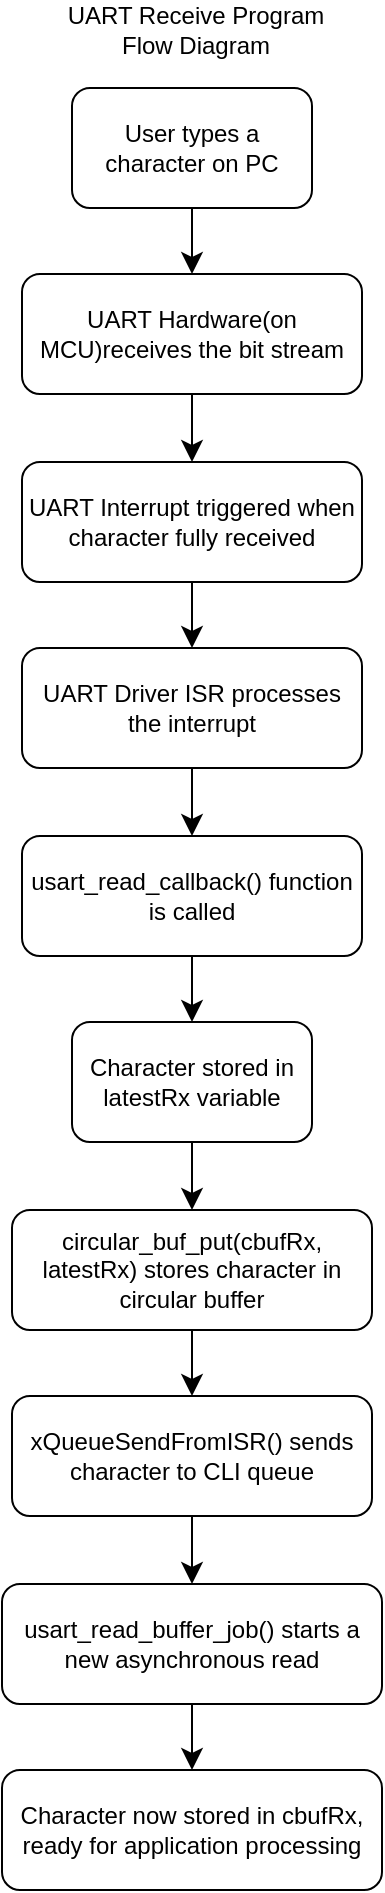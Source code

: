<mxfile version="26.1.1">
  <diagram name="第 1 页" id="idI8BjdUR7AzjI0of0rd">
    <mxGraphModel dx="794" dy="458" grid="0" gridSize="10" guides="1" tooltips="1" connect="1" arrows="1" fold="1" page="0" pageScale="1" pageWidth="827" pageHeight="1169" math="0" shadow="0">
      <root>
        <mxCell id="0" />
        <mxCell id="1" parent="0" />
        <mxCell id="EywG77JPj92lvfZwLY3Q-4" value="" style="edgeStyle=none;curved=1;rounded=0;orthogonalLoop=1;jettySize=auto;html=1;fontSize=12;startSize=8;endSize=8;" parent="1" source="EywG77JPj92lvfZwLY3Q-1" target="EywG77JPj92lvfZwLY3Q-3" edge="1">
          <mxGeometry relative="1" as="geometry" />
        </mxCell>
        <mxCell id="EywG77JPj92lvfZwLY3Q-1" value="User types a character on PC" style="rounded=1;whiteSpace=wrap;html=1;" parent="1" vertex="1">
          <mxGeometry x="90" y="199" width="120" height="60" as="geometry" />
        </mxCell>
        <mxCell id="EywG77JPj92lvfZwLY3Q-2" value="UART Receive Program Flow Diagram" style="text;html=1;align=center;verticalAlign=middle;whiteSpace=wrap;rounded=0;" parent="1" vertex="1">
          <mxGeometry x="82" y="155" width="140" height="30" as="geometry" />
        </mxCell>
        <mxCell id="EywG77JPj92lvfZwLY3Q-6" value="" style="edgeStyle=none;curved=1;rounded=0;orthogonalLoop=1;jettySize=auto;html=1;fontSize=12;startSize=8;endSize=8;" parent="1" source="EywG77JPj92lvfZwLY3Q-3" target="EywG77JPj92lvfZwLY3Q-5" edge="1">
          <mxGeometry relative="1" as="geometry" />
        </mxCell>
        <mxCell id="EywG77JPj92lvfZwLY3Q-3" value="UART Hardware(on MCU)receives the bit stream" style="whiteSpace=wrap;html=1;rounded=1;" parent="1" vertex="1">
          <mxGeometry x="65" y="292" width="170" height="60" as="geometry" />
        </mxCell>
        <mxCell id="EywG77JPj92lvfZwLY3Q-8" value="" style="edgeStyle=none;curved=1;rounded=0;orthogonalLoop=1;jettySize=auto;html=1;fontSize=12;startSize=8;endSize=8;" parent="1" source="EywG77JPj92lvfZwLY3Q-5" target="EywG77JPj92lvfZwLY3Q-7" edge="1">
          <mxGeometry relative="1" as="geometry" />
        </mxCell>
        <mxCell id="EywG77JPj92lvfZwLY3Q-5" value="UART Interrupt triggered when character fully received" style="whiteSpace=wrap;html=1;rounded=1;" parent="1" vertex="1">
          <mxGeometry x="65" y="386" width="170" height="60" as="geometry" />
        </mxCell>
        <mxCell id="EywG77JPj92lvfZwLY3Q-10" value="" style="edgeStyle=none;curved=1;rounded=0;orthogonalLoop=1;jettySize=auto;html=1;fontSize=12;startSize=8;endSize=8;" parent="1" source="EywG77JPj92lvfZwLY3Q-7" target="EywG77JPj92lvfZwLY3Q-9" edge="1">
          <mxGeometry relative="1" as="geometry" />
        </mxCell>
        <mxCell id="EywG77JPj92lvfZwLY3Q-7" value="UART Driver ISR processes the interrupt" style="whiteSpace=wrap;html=1;rounded=1;" parent="1" vertex="1">
          <mxGeometry x="65" y="479" width="170" height="60" as="geometry" />
        </mxCell>
        <mxCell id="EywG77JPj92lvfZwLY3Q-12" value="" style="edgeStyle=none;curved=1;rounded=0;orthogonalLoop=1;jettySize=auto;html=1;fontSize=12;startSize=8;endSize=8;" parent="1" source="EywG77JPj92lvfZwLY3Q-9" target="EywG77JPj92lvfZwLY3Q-11" edge="1">
          <mxGeometry relative="1" as="geometry" />
        </mxCell>
        <mxCell id="EywG77JPj92lvfZwLY3Q-9" value="usart_read_callback() function is called" style="whiteSpace=wrap;html=1;rounded=1;" parent="1" vertex="1">
          <mxGeometry x="65" y="573" width="170" height="60" as="geometry" />
        </mxCell>
        <mxCell id="EywG77JPj92lvfZwLY3Q-14" value="" style="edgeStyle=none;curved=1;rounded=0;orthogonalLoop=1;jettySize=auto;html=1;fontSize=12;startSize=8;endSize=8;" parent="1" source="EywG77JPj92lvfZwLY3Q-11" target="EywG77JPj92lvfZwLY3Q-13" edge="1">
          <mxGeometry relative="1" as="geometry" />
        </mxCell>
        <mxCell id="EywG77JPj92lvfZwLY3Q-11" value="Character stored in latestRx variable" style="whiteSpace=wrap;html=1;rounded=1;" parent="1" vertex="1">
          <mxGeometry x="90" y="666" width="120" height="60" as="geometry" />
        </mxCell>
        <mxCell id="EywG77JPj92lvfZwLY3Q-16" value="" style="edgeStyle=none;curved=1;rounded=0;orthogonalLoop=1;jettySize=auto;html=1;fontSize=12;startSize=8;endSize=8;" parent="1" source="EywG77JPj92lvfZwLY3Q-13" target="EywG77JPj92lvfZwLY3Q-15" edge="1">
          <mxGeometry relative="1" as="geometry" />
        </mxCell>
        <mxCell id="EywG77JPj92lvfZwLY3Q-13" value="circular_buf_put(cbufRx, latestRx) stores character in circular buffer" style="whiteSpace=wrap;html=1;rounded=1;" parent="1" vertex="1">
          <mxGeometry x="60" y="760" width="180" height="60" as="geometry" />
        </mxCell>
        <mxCell id="EywG77JPj92lvfZwLY3Q-18" value="" style="edgeStyle=none;curved=1;rounded=0;orthogonalLoop=1;jettySize=auto;html=1;fontSize=12;startSize=8;endSize=8;" parent="1" source="EywG77JPj92lvfZwLY3Q-15" target="EywG77JPj92lvfZwLY3Q-17" edge="1">
          <mxGeometry relative="1" as="geometry" />
        </mxCell>
        <mxCell id="EywG77JPj92lvfZwLY3Q-15" value="xQueueSendFromISR() sends character to CLI queue" style="whiteSpace=wrap;html=1;rounded=1;" parent="1" vertex="1">
          <mxGeometry x="60" y="853" width="180" height="60" as="geometry" />
        </mxCell>
        <mxCell id="EywG77JPj92lvfZwLY3Q-20" value="" style="edgeStyle=none;curved=1;rounded=0;orthogonalLoop=1;jettySize=auto;html=1;fontSize=12;startSize=8;endSize=8;" parent="1" source="EywG77JPj92lvfZwLY3Q-17" target="EywG77JPj92lvfZwLY3Q-19" edge="1">
          <mxGeometry relative="1" as="geometry" />
        </mxCell>
        <mxCell id="EywG77JPj92lvfZwLY3Q-17" value="usart_read_buffer_job() starts a new asynchronous read" style="whiteSpace=wrap;html=1;rounded=1;" parent="1" vertex="1">
          <mxGeometry x="55" y="947" width="190" height="60" as="geometry" />
        </mxCell>
        <mxCell id="EywG77JPj92lvfZwLY3Q-19" value="Character now stored in cbufRx, ready for application processing" style="whiteSpace=wrap;html=1;rounded=1;" parent="1" vertex="1">
          <mxGeometry x="55" y="1040" width="190" height="60" as="geometry" />
        </mxCell>
      </root>
    </mxGraphModel>
  </diagram>
</mxfile>

